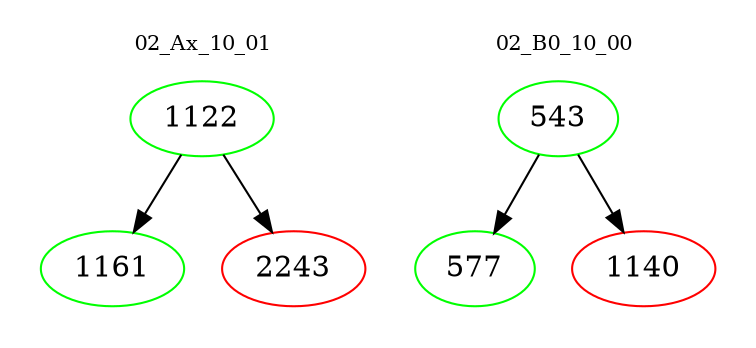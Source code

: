 digraph{
subgraph cluster_0 {
color = white
label = "02_Ax_10_01";
fontsize=10;
T0_1122 [label="1122", color="green"]
T0_1122 -> T0_1161 [color="black"]
T0_1161 [label="1161", color="green"]
T0_1122 -> T0_2243 [color="black"]
T0_2243 [label="2243", color="red"]
}
subgraph cluster_1 {
color = white
label = "02_B0_10_00";
fontsize=10;
T1_543 [label="543", color="green"]
T1_543 -> T1_577 [color="black"]
T1_577 [label="577", color="green"]
T1_543 -> T1_1140 [color="black"]
T1_1140 [label="1140", color="red"]
}
}
